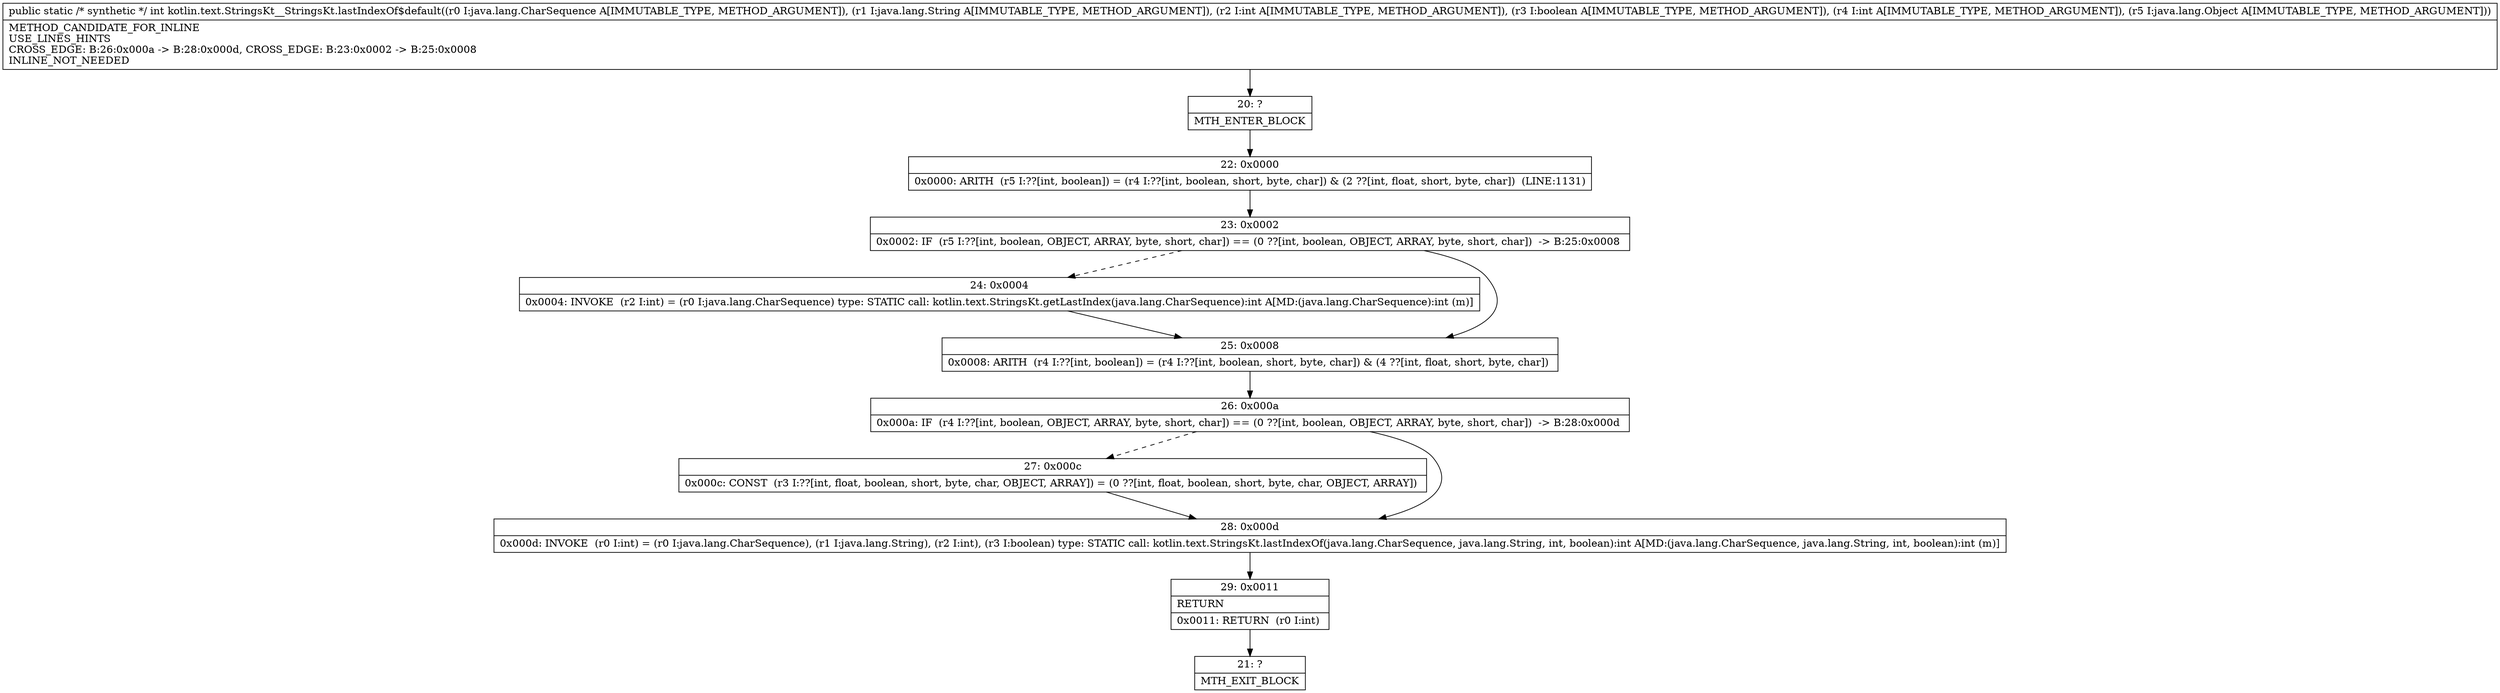 digraph "CFG forkotlin.text.StringsKt__StringsKt.lastIndexOf$default(Ljava\/lang\/CharSequence;Ljava\/lang\/String;IZILjava\/lang\/Object;)I" {
Node_20 [shape=record,label="{20\:\ ?|MTH_ENTER_BLOCK\l}"];
Node_22 [shape=record,label="{22\:\ 0x0000|0x0000: ARITH  (r5 I:??[int, boolean]) = (r4 I:??[int, boolean, short, byte, char]) & (2 ??[int, float, short, byte, char])  (LINE:1131)\l}"];
Node_23 [shape=record,label="{23\:\ 0x0002|0x0002: IF  (r5 I:??[int, boolean, OBJECT, ARRAY, byte, short, char]) == (0 ??[int, boolean, OBJECT, ARRAY, byte, short, char])  \-\> B:25:0x0008 \l}"];
Node_24 [shape=record,label="{24\:\ 0x0004|0x0004: INVOKE  (r2 I:int) = (r0 I:java.lang.CharSequence) type: STATIC call: kotlin.text.StringsKt.getLastIndex(java.lang.CharSequence):int A[MD:(java.lang.CharSequence):int (m)]\l}"];
Node_25 [shape=record,label="{25\:\ 0x0008|0x0008: ARITH  (r4 I:??[int, boolean]) = (r4 I:??[int, boolean, short, byte, char]) & (4 ??[int, float, short, byte, char]) \l}"];
Node_26 [shape=record,label="{26\:\ 0x000a|0x000a: IF  (r4 I:??[int, boolean, OBJECT, ARRAY, byte, short, char]) == (0 ??[int, boolean, OBJECT, ARRAY, byte, short, char])  \-\> B:28:0x000d \l}"];
Node_27 [shape=record,label="{27\:\ 0x000c|0x000c: CONST  (r3 I:??[int, float, boolean, short, byte, char, OBJECT, ARRAY]) = (0 ??[int, float, boolean, short, byte, char, OBJECT, ARRAY]) \l}"];
Node_28 [shape=record,label="{28\:\ 0x000d|0x000d: INVOKE  (r0 I:int) = (r0 I:java.lang.CharSequence), (r1 I:java.lang.String), (r2 I:int), (r3 I:boolean) type: STATIC call: kotlin.text.StringsKt.lastIndexOf(java.lang.CharSequence, java.lang.String, int, boolean):int A[MD:(java.lang.CharSequence, java.lang.String, int, boolean):int (m)]\l}"];
Node_29 [shape=record,label="{29\:\ 0x0011|RETURN\l|0x0011: RETURN  (r0 I:int) \l}"];
Node_21 [shape=record,label="{21\:\ ?|MTH_EXIT_BLOCK\l}"];
MethodNode[shape=record,label="{public static \/* synthetic *\/ int kotlin.text.StringsKt__StringsKt.lastIndexOf$default((r0 I:java.lang.CharSequence A[IMMUTABLE_TYPE, METHOD_ARGUMENT]), (r1 I:java.lang.String A[IMMUTABLE_TYPE, METHOD_ARGUMENT]), (r2 I:int A[IMMUTABLE_TYPE, METHOD_ARGUMENT]), (r3 I:boolean A[IMMUTABLE_TYPE, METHOD_ARGUMENT]), (r4 I:int A[IMMUTABLE_TYPE, METHOD_ARGUMENT]), (r5 I:java.lang.Object A[IMMUTABLE_TYPE, METHOD_ARGUMENT]))  | METHOD_CANDIDATE_FOR_INLINE\lUSE_LINES_HINTS\lCROSS_EDGE: B:26:0x000a \-\> B:28:0x000d, CROSS_EDGE: B:23:0x0002 \-\> B:25:0x0008\lINLINE_NOT_NEEDED\l}"];
MethodNode -> Node_20;Node_20 -> Node_22;
Node_22 -> Node_23;
Node_23 -> Node_24[style=dashed];
Node_23 -> Node_25;
Node_24 -> Node_25;
Node_25 -> Node_26;
Node_26 -> Node_27[style=dashed];
Node_26 -> Node_28;
Node_27 -> Node_28;
Node_28 -> Node_29;
Node_29 -> Node_21;
}

